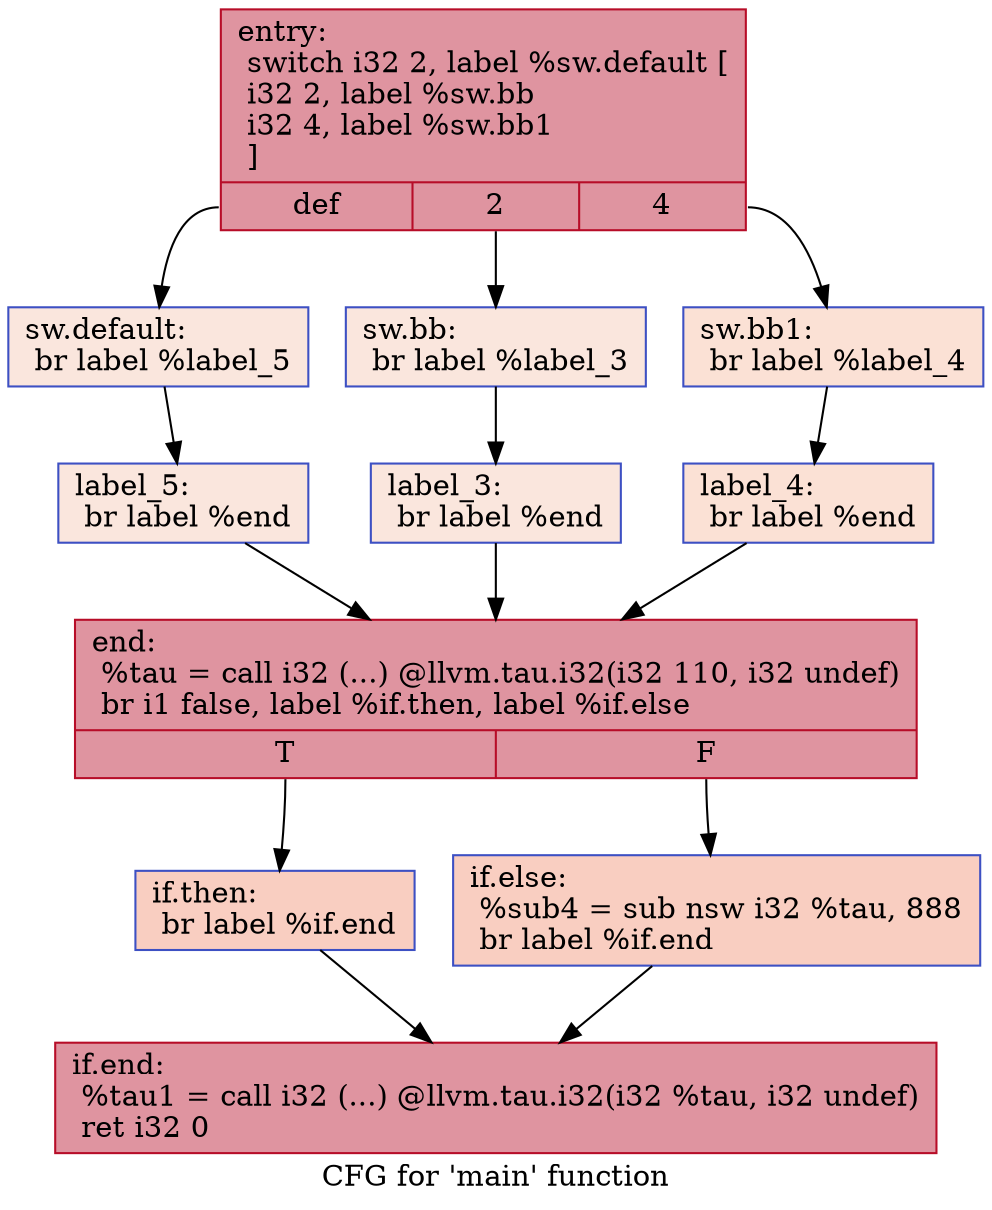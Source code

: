 digraph "CFG for 'main' function" {
	label="CFG for 'main' function";

	Node0x55d8549ee800 [shape=record,color="#b70d28ff", style=filled, fillcolor="#b70d2870",label="{entry:\l  switch i32 2, label %sw.default [\l    i32 2, label %sw.bb\l    i32 4, label %sw.bb1\l  ]\l|{<s0>def|<s1>2|<s2>4}}"];
	Node0x55d8549ee800:s0 -> Node0x55d8549ee930;
	Node0x55d8549ee800:s1 -> Node0x55d8549ee9b0;
	Node0x55d8549ee800:s2 -> Node0x55d8549eea50;
	Node0x55d8549ee9b0 [shape=record,color="#3d50c3ff", style=filled, fillcolor="#f3c7b170",label="{sw.bb:                                            \l  br label %label_3\l}"];
	Node0x55d8549ee9b0 -> Node0x55d8549eebe0;
	Node0x55d8549eea50 [shape=record,color="#3d50c3ff", style=filled, fillcolor="#f7bca170",label="{sw.bb1:                                           \l  br label %label_4\l}"];
	Node0x55d8549eea50 -> Node0x55d8549eecc0;
	Node0x55d8549ee930 [shape=record,color="#3d50c3ff", style=filled, fillcolor="#f3c7b170",label="{sw.default:                                       \l  br label %label_5\l}"];
	Node0x55d8549ee930 -> Node0x55d8549eeda0;
	Node0x55d8549eebe0 [shape=record,color="#3d50c3ff", style=filled, fillcolor="#f3c7b170",label="{label_3:                                          \l  br label %end\l}"];
	Node0x55d8549eebe0 -> Node0x55d8549eee80;
	Node0x55d8549eecc0 [shape=record,color="#3d50c3ff", style=filled, fillcolor="#f7bca170",label="{label_4:                                          \l  br label %end\l}"];
	Node0x55d8549eecc0 -> Node0x55d8549eee80;
	Node0x55d8549eeda0 [shape=record,color="#3d50c3ff", style=filled, fillcolor="#f3c7b170",label="{label_5:                                          \l  br label %end\l}"];
	Node0x55d8549eeda0 -> Node0x55d8549eee80;
	Node0x55d8549eee80 [shape=record,color="#b70d28ff", style=filled, fillcolor="#b70d2870",label="{end:                                              \l  %tau = call i32 (...) @llvm.tau.i32(i32 110, i32 undef)\l  br i1 false, label %if.then, label %if.else\l|{<s0>T|<s1>F}}"];
	Node0x55d8549eee80:s0 -> Node0x55d8549ef6c0;
	Node0x55d8549eee80:s1 -> Node0x55d8549ef730;
	Node0x55d8549ef6c0 [shape=record,color="#3d50c3ff", style=filled, fillcolor="#f2907270",label="{if.then:                                          \l  br label %if.end\l}"];
	Node0x55d8549ef6c0 -> Node0x55d8549ef850;
	Node0x55d8549ef730 [shape=record,color="#3d50c3ff", style=filled, fillcolor="#f2907270",label="{if.else:                                          \l  %sub4 = sub nsw i32 %tau, 888\l  br label %if.end\l}"];
	Node0x55d8549ef730 -> Node0x55d8549ef850;
	Node0x55d8549ef850 [shape=record,color="#b70d28ff", style=filled, fillcolor="#b70d2870",label="{if.end:                                           \l  %tau1 = call i32 (...) @llvm.tau.i32(i32 %tau, i32 undef)\l  ret i32 0\l}"];
}
